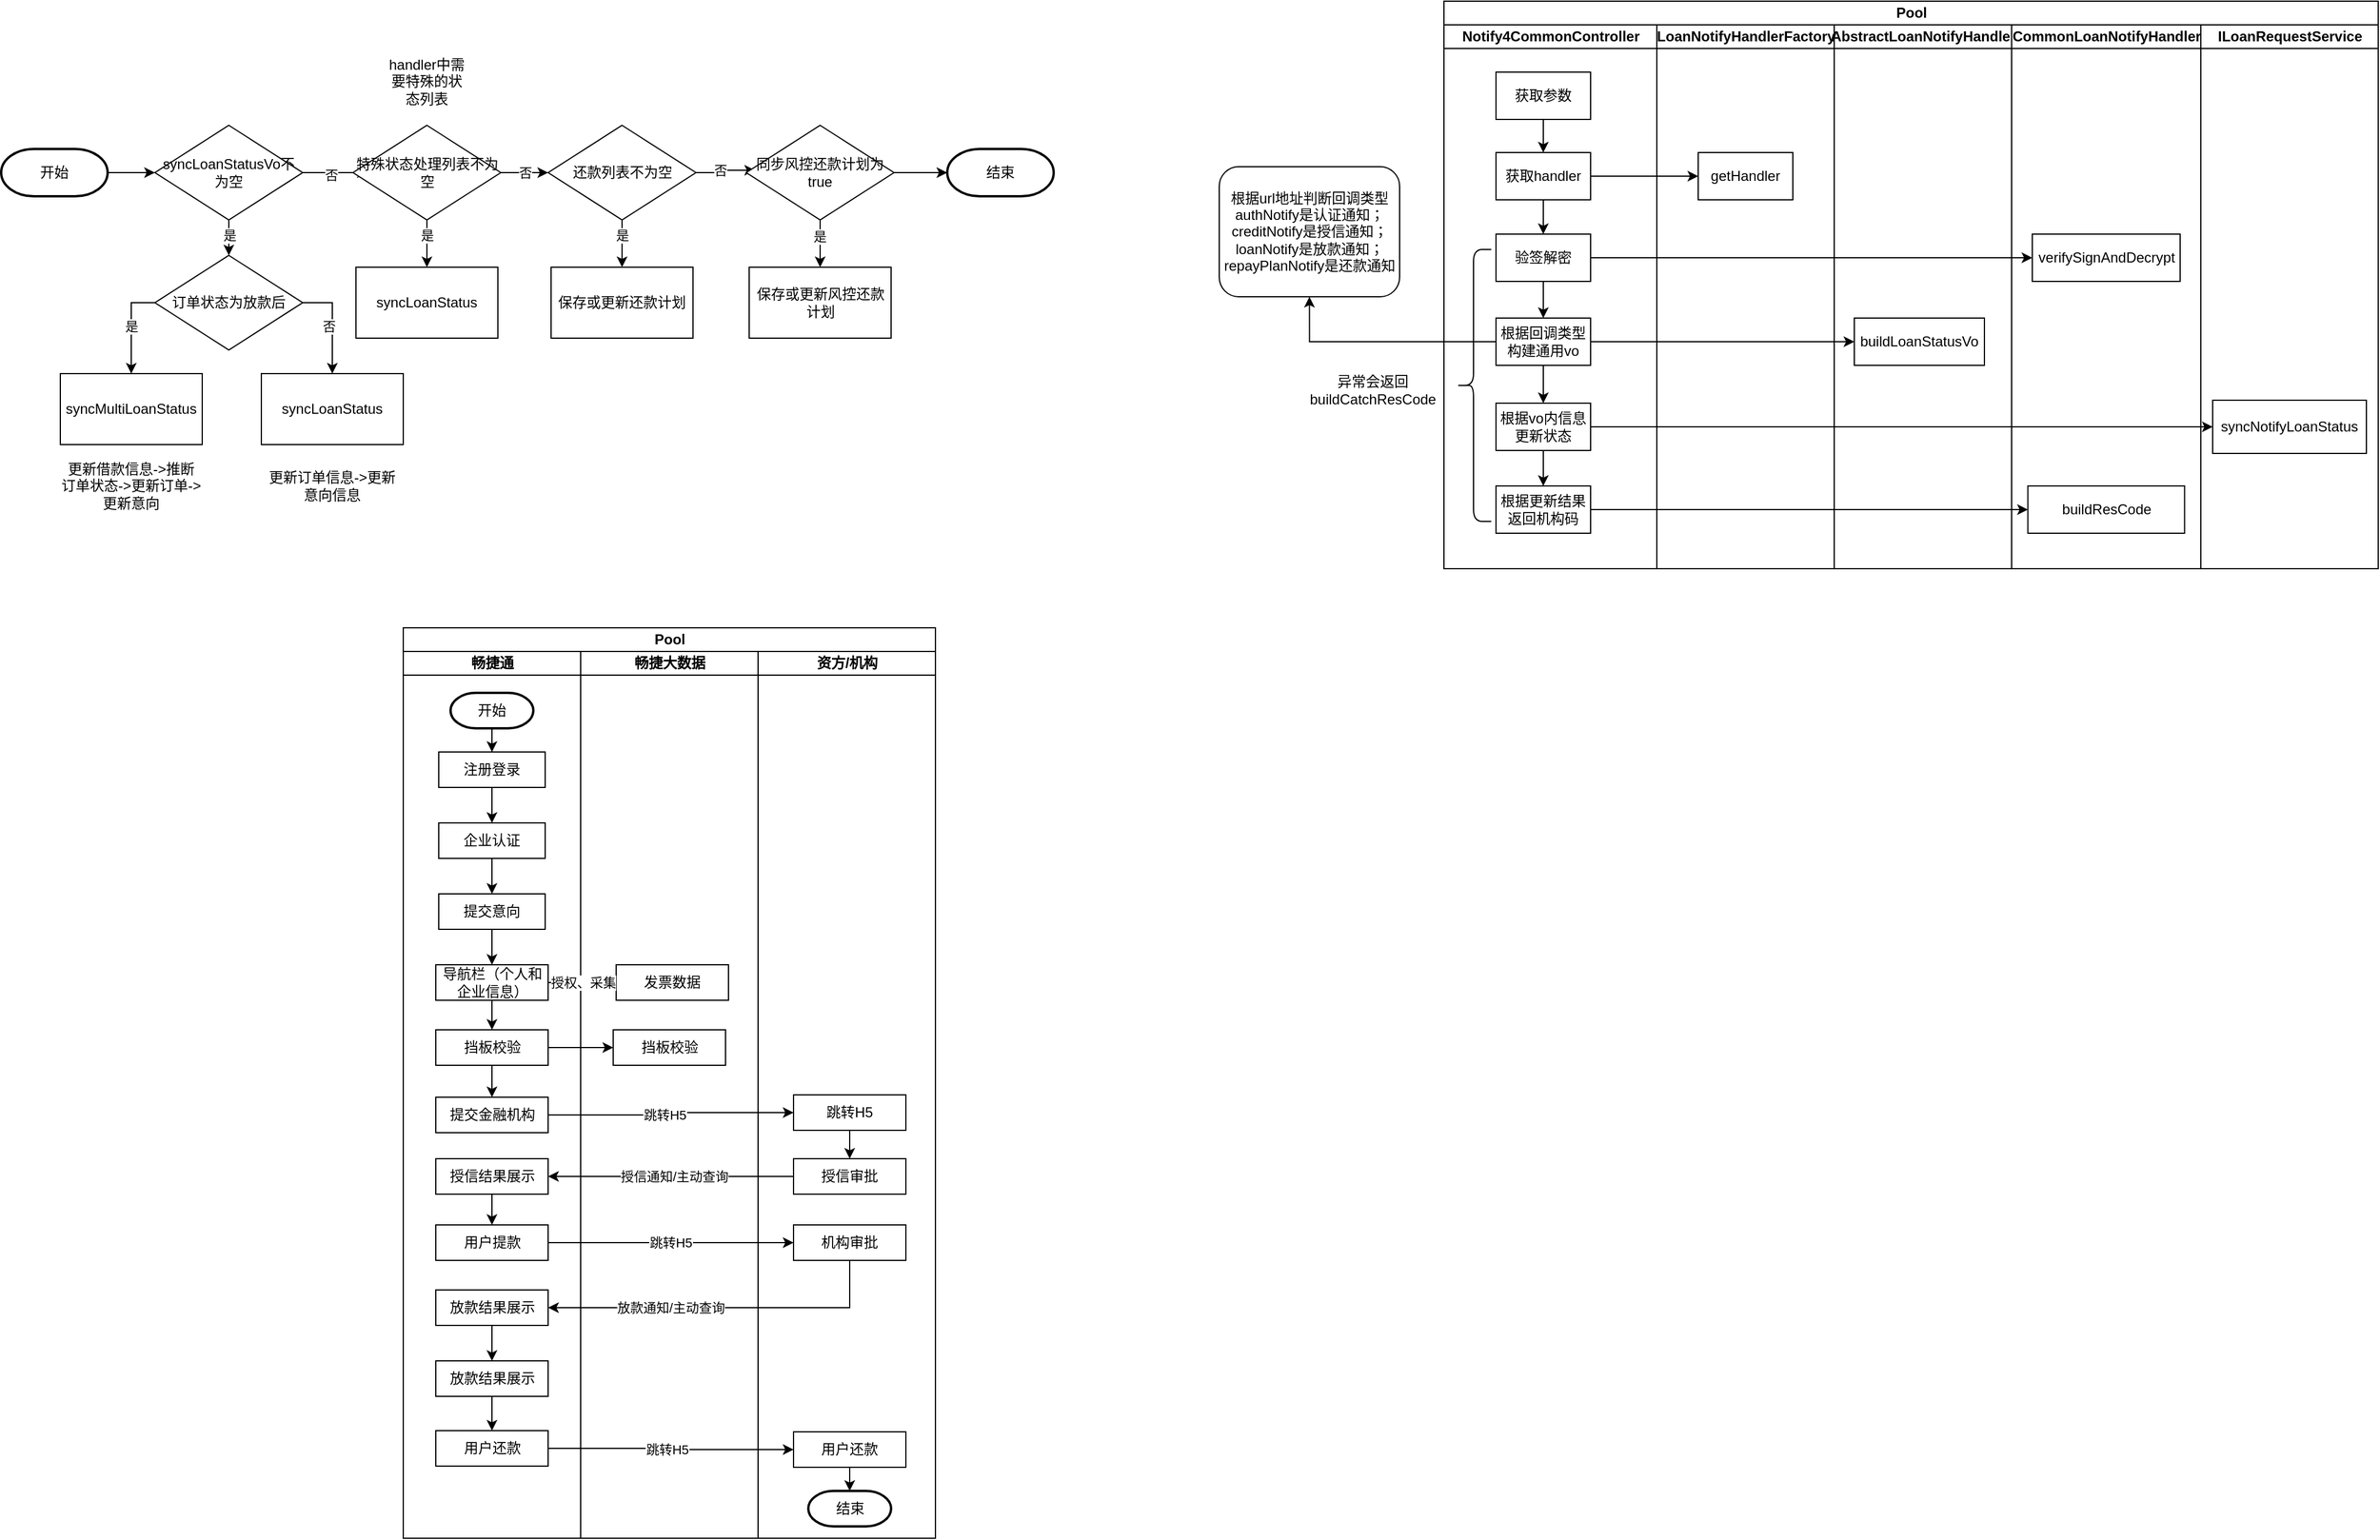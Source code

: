 <mxfile version="21.6.1" type="github" pages="2">
  <diagram name="第 1 页" id="fXx2ZxRDhEUlP5MeCbJL">
    <mxGraphModel dx="3310" dy="948" grid="1" gridSize="10" guides="1" tooltips="1" connect="1" arrows="1" fold="1" page="1" pageScale="1" pageWidth="827" pageHeight="1169" math="0" shadow="0">
      <root>
        <mxCell id="0" />
        <mxCell id="1" parent="0" />
        <mxCell id="UiT3P8jMVZMeX-XvBNfT-17" value="Pool" style="swimlane;childLayout=stackLayout;resizeParent=1;resizeParentMax=0;startSize=20;html=1;" parent="1" vertex="1">
          <mxGeometry x="370.0" y="60" width="790" height="480" as="geometry" />
        </mxCell>
        <mxCell id="UiT3P8jMVZMeX-XvBNfT-18" value="&lt;div&gt;Notify4CommonController&lt;/div&gt;" style="swimlane;startSize=20;html=1;" parent="UiT3P8jMVZMeX-XvBNfT-17" vertex="1">
          <mxGeometry y="20" width="180" height="460" as="geometry" />
        </mxCell>
        <mxCell id="ggYKrRhbpDgkQSNThcsB-35" style="edgeStyle=orthogonalEdgeStyle;rounded=0;orthogonalLoop=1;jettySize=auto;html=1;exitX=0.5;exitY=1;exitDx=0;exitDy=0;entryX=0.5;entryY=0;entryDx=0;entryDy=0;" parent="UiT3P8jMVZMeX-XvBNfT-18" source="ggYKrRhbpDgkQSNThcsB-4" target="ggYKrRhbpDgkQSNThcsB-5" edge="1">
          <mxGeometry relative="1" as="geometry" />
        </mxCell>
        <mxCell id="ggYKrRhbpDgkQSNThcsB-4" value="获取参数" style="rounded=0;whiteSpace=wrap;html=1;" parent="UiT3P8jMVZMeX-XvBNfT-18" vertex="1">
          <mxGeometry x="44.0" y="40" width="80" height="40" as="geometry" />
        </mxCell>
        <mxCell id="ggYKrRhbpDgkQSNThcsB-36" style="edgeStyle=orthogonalEdgeStyle;rounded=0;orthogonalLoop=1;jettySize=auto;html=1;exitX=0.5;exitY=1;exitDx=0;exitDy=0;" parent="UiT3P8jMVZMeX-XvBNfT-18" source="ggYKrRhbpDgkQSNThcsB-5" target="ggYKrRhbpDgkQSNThcsB-26" edge="1">
          <mxGeometry relative="1" as="geometry" />
        </mxCell>
        <mxCell id="ggYKrRhbpDgkQSNThcsB-5" value="获取handler" style="rounded=0;whiteSpace=wrap;html=1;" parent="UiT3P8jMVZMeX-XvBNfT-18" vertex="1">
          <mxGeometry x="44.0" y="108" width="80" height="40" as="geometry" />
        </mxCell>
        <mxCell id="ggYKrRhbpDgkQSNThcsB-39" style="edgeStyle=orthogonalEdgeStyle;rounded=0;orthogonalLoop=1;jettySize=auto;html=1;exitX=0.5;exitY=1;exitDx=0;exitDy=0;" parent="UiT3P8jMVZMeX-XvBNfT-18" source="ggYKrRhbpDgkQSNThcsB-8" target="ggYKrRhbpDgkQSNThcsB-29" edge="1">
          <mxGeometry relative="1" as="geometry" />
        </mxCell>
        <mxCell id="ggYKrRhbpDgkQSNThcsB-8" value="根据回调类型构建通用vo" style="rounded=0;whiteSpace=wrap;html=1;" parent="UiT3P8jMVZMeX-XvBNfT-18" vertex="1">
          <mxGeometry x="44.0" y="248" width="80" height="40" as="geometry" />
        </mxCell>
        <mxCell id="ggYKrRhbpDgkQSNThcsB-38" style="edgeStyle=orthogonalEdgeStyle;rounded=0;orthogonalLoop=1;jettySize=auto;html=1;exitX=0.5;exitY=1;exitDx=0;exitDy=0;" parent="UiT3P8jMVZMeX-XvBNfT-18" source="ggYKrRhbpDgkQSNThcsB-26" target="ggYKrRhbpDgkQSNThcsB-8" edge="1">
          <mxGeometry relative="1" as="geometry" />
        </mxCell>
        <mxCell id="ggYKrRhbpDgkQSNThcsB-26" value="验签解密" style="rounded=0;whiteSpace=wrap;html=1;" parent="UiT3P8jMVZMeX-XvBNfT-18" vertex="1">
          <mxGeometry x="44.0" y="177" width="80" height="40" as="geometry" />
        </mxCell>
        <mxCell id="ggYKrRhbpDgkQSNThcsB-40" style="edgeStyle=orthogonalEdgeStyle;rounded=0;orthogonalLoop=1;jettySize=auto;html=1;exitX=0.5;exitY=1;exitDx=0;exitDy=0;" parent="UiT3P8jMVZMeX-XvBNfT-18" source="ggYKrRhbpDgkQSNThcsB-29" target="ggYKrRhbpDgkQSNThcsB-32" edge="1">
          <mxGeometry relative="1" as="geometry" />
        </mxCell>
        <mxCell id="ggYKrRhbpDgkQSNThcsB-29" value="根据vo内信息更新状态" style="rounded=0;whiteSpace=wrap;html=1;" parent="UiT3P8jMVZMeX-XvBNfT-18" vertex="1">
          <mxGeometry x="44.0" y="320" width="80" height="40" as="geometry" />
        </mxCell>
        <mxCell id="ggYKrRhbpDgkQSNThcsB-32" value="根据更新结果返回机构码" style="rounded=0;whiteSpace=wrap;html=1;" parent="UiT3P8jMVZMeX-XvBNfT-18" vertex="1">
          <mxGeometry x="44.0" y="390" width="80" height="40" as="geometry" />
        </mxCell>
        <mxCell id="ggYKrRhbpDgkQSNThcsB-42" value="" style="shape=curlyBracket;whiteSpace=wrap;html=1;rounded=1;labelPosition=left;verticalLabelPosition=middle;align=right;verticalAlign=middle;" parent="UiT3P8jMVZMeX-XvBNfT-18" vertex="1">
          <mxGeometry x="10" y="190" width="30" height="230" as="geometry" />
        </mxCell>
        <mxCell id="ggYKrRhbpDgkQSNThcsB-28" style="edgeStyle=orthogonalEdgeStyle;rounded=0;orthogonalLoop=1;jettySize=auto;html=1;exitX=1;exitY=0.5;exitDx=0;exitDy=0;" parent="UiT3P8jMVZMeX-XvBNfT-17" source="ggYKrRhbpDgkQSNThcsB-26" target="ggYKrRhbpDgkQSNThcsB-27" edge="1">
          <mxGeometry relative="1" as="geometry" />
        </mxCell>
        <mxCell id="UiT3P8jMVZMeX-XvBNfT-19" value="LoanNotifyHandlerFactory" style="swimlane;startSize=20;html=1;" parent="UiT3P8jMVZMeX-XvBNfT-17" vertex="1">
          <mxGeometry x="180" y="20" width="150" height="460" as="geometry" />
        </mxCell>
        <mxCell id="ggYKrRhbpDgkQSNThcsB-6" value="getHandler" style="rounded=0;whiteSpace=wrap;html=1;" parent="UiT3P8jMVZMeX-XvBNfT-19" vertex="1">
          <mxGeometry x="35.0" y="108" width="80" height="40" as="geometry" />
        </mxCell>
        <mxCell id="ggYKrRhbpDgkQSNThcsB-10" value="AbstractLoanNotifyHandler" style="swimlane;startSize=20;html=1;" parent="UiT3P8jMVZMeX-XvBNfT-17" vertex="1">
          <mxGeometry x="330" y="20" width="150" height="460" as="geometry" />
        </mxCell>
        <mxCell id="ggYKrRhbpDgkQSNThcsB-11" value="buildLoanStatusVo" style="rounded=0;whiteSpace=wrap;html=1;" parent="ggYKrRhbpDgkQSNThcsB-10" vertex="1">
          <mxGeometry x="17" y="248" width="110" height="40" as="geometry" />
        </mxCell>
        <mxCell id="UiT3P8jMVZMeX-XvBNfT-20" value="CommonLoanNotifyHandler" style="swimlane;startSize=20;html=1;" parent="UiT3P8jMVZMeX-XvBNfT-17" vertex="1">
          <mxGeometry x="480" y="20" width="160" height="460" as="geometry" />
        </mxCell>
        <mxCell id="ggYKrRhbpDgkQSNThcsB-27" value="verifySignAndDecrypt" style="rounded=0;whiteSpace=wrap;html=1;" parent="UiT3P8jMVZMeX-XvBNfT-20" vertex="1">
          <mxGeometry x="17.5" y="177" width="125" height="40" as="geometry" />
        </mxCell>
        <mxCell id="ggYKrRhbpDgkQSNThcsB-33" value="buildResCode" style="rounded=0;whiteSpace=wrap;html=1;" parent="UiT3P8jMVZMeX-XvBNfT-20" vertex="1">
          <mxGeometry x="13.75" y="390" width="132.5" height="40" as="geometry" />
        </mxCell>
        <mxCell id="ggYKrRhbpDgkQSNThcsB-31" style="edgeStyle=orthogonalEdgeStyle;rounded=0;orthogonalLoop=1;jettySize=auto;html=1;exitX=1;exitY=0.5;exitDx=0;exitDy=0;" parent="UiT3P8jMVZMeX-XvBNfT-17" source="ggYKrRhbpDgkQSNThcsB-29" target="ggYKrRhbpDgkQSNThcsB-30" edge="1">
          <mxGeometry relative="1" as="geometry" />
        </mxCell>
        <mxCell id="ggYKrRhbpDgkQSNThcsB-34" style="edgeStyle=orthogonalEdgeStyle;rounded=0;orthogonalLoop=1;jettySize=auto;html=1;exitX=1;exitY=0.5;exitDx=0;exitDy=0;" parent="UiT3P8jMVZMeX-XvBNfT-17" source="ggYKrRhbpDgkQSNThcsB-32" target="ggYKrRhbpDgkQSNThcsB-33" edge="1">
          <mxGeometry relative="1" as="geometry" />
        </mxCell>
        <mxCell id="ggYKrRhbpDgkQSNThcsB-1" value="ILoanRequestService" style="swimlane;startSize=20;html=1;" parent="UiT3P8jMVZMeX-XvBNfT-17" vertex="1">
          <mxGeometry x="640" y="20" width="150" height="460" as="geometry">
            <mxRectangle x="360" y="20" width="40" height="460" as="alternateBounds" />
          </mxGeometry>
        </mxCell>
        <mxCell id="ggYKrRhbpDgkQSNThcsB-30" value="syncNotifyLoanStatus" style="rounded=0;whiteSpace=wrap;html=1;" parent="ggYKrRhbpDgkQSNThcsB-1" vertex="1">
          <mxGeometry x="10" y="317.5" width="130" height="45" as="geometry" />
        </mxCell>
        <mxCell id="ggYKrRhbpDgkQSNThcsB-7" style="edgeStyle=orthogonalEdgeStyle;rounded=0;orthogonalLoop=1;jettySize=auto;html=1;exitX=1;exitY=0.5;exitDx=0;exitDy=0;" parent="UiT3P8jMVZMeX-XvBNfT-17" source="ggYKrRhbpDgkQSNThcsB-5" target="ggYKrRhbpDgkQSNThcsB-6" edge="1">
          <mxGeometry relative="1" as="geometry" />
        </mxCell>
        <mxCell id="ggYKrRhbpDgkQSNThcsB-12" style="edgeStyle=orthogonalEdgeStyle;rounded=0;orthogonalLoop=1;jettySize=auto;html=1;exitX=1;exitY=0.5;exitDx=0;exitDy=0;" parent="UiT3P8jMVZMeX-XvBNfT-17" source="ggYKrRhbpDgkQSNThcsB-8" target="ggYKrRhbpDgkQSNThcsB-11" edge="1">
          <mxGeometry relative="1" as="geometry" />
        </mxCell>
        <mxCell id="UiT3P8jMVZMeX-XvBNfT-3" value="根据url地址判断回调类型authNotify是认证通知；creditNotify是授信通知；loanNotify是放款通知；repayPlanNotify是还款通知" style="rounded=1;whiteSpace=wrap;html=1;" parent="1" vertex="1">
          <mxGeometry x="180" y="200" width="152.5" height="110" as="geometry" />
        </mxCell>
        <mxCell id="ggYKrRhbpDgkQSNThcsB-9" style="edgeStyle=orthogonalEdgeStyle;rounded=0;orthogonalLoop=1;jettySize=auto;html=1;exitX=0;exitY=0.5;exitDx=0;exitDy=0;entryX=0.5;entryY=1;entryDx=0;entryDy=0;" parent="1" source="ggYKrRhbpDgkQSNThcsB-8" target="UiT3P8jMVZMeX-XvBNfT-3" edge="1">
          <mxGeometry relative="1" as="geometry" />
        </mxCell>
        <mxCell id="ggYKrRhbpDgkQSNThcsB-43" value="异常会返回buildCatchResCode" style="text;html=1;strokeColor=none;fillColor=none;align=center;verticalAlign=middle;whiteSpace=wrap;rounded=0;" parent="1" vertex="1">
          <mxGeometry x="250" y="368" width="120" height="42" as="geometry" />
        </mxCell>
        <mxCell id="ggYKrRhbpDgkQSNThcsB-105" style="edgeStyle=orthogonalEdgeStyle;rounded=0;orthogonalLoop=1;jettySize=auto;html=1;exitX=1;exitY=0.5;exitDx=0;exitDy=0;exitPerimeter=0;entryX=0;entryY=0.5;entryDx=0;entryDy=0;" parent="1" source="ggYKrRhbpDgkQSNThcsB-44" target="ggYKrRhbpDgkQSNThcsB-45" edge="1">
          <mxGeometry relative="1" as="geometry" />
        </mxCell>
        <mxCell id="ggYKrRhbpDgkQSNThcsB-44" value="开始" style="strokeWidth=2;html=1;shape=mxgraph.flowchart.terminator;whiteSpace=wrap;" parent="1" vertex="1">
          <mxGeometry x="-850" y="185" width="90" height="40" as="geometry" />
        </mxCell>
        <mxCell id="ggYKrRhbpDgkQSNThcsB-102" style="edgeStyle=orthogonalEdgeStyle;rounded=0;orthogonalLoop=1;jettySize=auto;html=1;exitX=0.5;exitY=1;exitDx=0;exitDy=0;" parent="1" source="ggYKrRhbpDgkQSNThcsB-45" target="ggYKrRhbpDgkQSNThcsB-48" edge="1">
          <mxGeometry relative="1" as="geometry" />
        </mxCell>
        <mxCell id="ggYKrRhbpDgkQSNThcsB-109" value="是" style="edgeLabel;html=1;align=center;verticalAlign=middle;resizable=0;points=[];" parent="ggYKrRhbpDgkQSNThcsB-102" vertex="1" connectable="0">
          <mxGeometry x="0.32" relative="1" as="geometry">
            <mxPoint as="offset" />
          </mxGeometry>
        </mxCell>
        <mxCell id="ggYKrRhbpDgkQSNThcsB-103" style="edgeStyle=orthogonalEdgeStyle;rounded=0;orthogonalLoop=1;jettySize=auto;html=1;exitX=1;exitY=0.5;exitDx=0;exitDy=0;entryX=0.1;entryY=0.5;entryDx=0;entryDy=0;entryPerimeter=0;" parent="1" source="ggYKrRhbpDgkQSNThcsB-45" target="ggYKrRhbpDgkQSNThcsB-59" edge="1">
          <mxGeometry relative="1" as="geometry" />
        </mxCell>
        <mxCell id="ggYKrRhbpDgkQSNThcsB-104" value="否" style="edgeLabel;html=1;align=center;verticalAlign=middle;resizable=0;points=[];" parent="ggYKrRhbpDgkQSNThcsB-103" vertex="1" connectable="0">
          <mxGeometry x="-0.154" y="-2" relative="1" as="geometry">
            <mxPoint as="offset" />
          </mxGeometry>
        </mxCell>
        <mxCell id="ggYKrRhbpDgkQSNThcsB-45" value="syncLoanStatusVo不为空" style="rhombus;whiteSpace=wrap;html=1;" parent="1" vertex="1">
          <mxGeometry x="-720" y="165" width="125" height="80" as="geometry" />
        </mxCell>
        <mxCell id="ggYKrRhbpDgkQSNThcsB-54" value="是" style="edgeStyle=orthogonalEdgeStyle;rounded=0;orthogonalLoop=1;jettySize=auto;html=1;exitX=0;exitY=0.5;exitDx=0;exitDy=0;" parent="1" source="ggYKrRhbpDgkQSNThcsB-48" target="ggYKrRhbpDgkQSNThcsB-51" edge="1">
          <mxGeometry relative="1" as="geometry" />
        </mxCell>
        <mxCell id="ggYKrRhbpDgkQSNThcsB-111" style="edgeStyle=orthogonalEdgeStyle;rounded=0;orthogonalLoop=1;jettySize=auto;html=1;exitX=1;exitY=0.5;exitDx=0;exitDy=0;entryX=0.5;entryY=0;entryDx=0;entryDy=0;" parent="1" source="ggYKrRhbpDgkQSNThcsB-48" target="ggYKrRhbpDgkQSNThcsB-52" edge="1">
          <mxGeometry relative="1" as="geometry" />
        </mxCell>
        <mxCell id="ggYKrRhbpDgkQSNThcsB-112" value="否" style="edgeLabel;html=1;align=center;verticalAlign=middle;resizable=0;points=[];" parent="ggYKrRhbpDgkQSNThcsB-111" vertex="1" connectable="0">
          <mxGeometry x="0.059" y="-3" relative="1" as="geometry">
            <mxPoint as="offset" />
          </mxGeometry>
        </mxCell>
        <mxCell id="ggYKrRhbpDgkQSNThcsB-48" value="订单状态为放款后" style="rhombus;whiteSpace=wrap;html=1;" parent="1" vertex="1">
          <mxGeometry x="-720" y="275" width="125" height="80" as="geometry" />
        </mxCell>
        <mxCell id="ggYKrRhbpDgkQSNThcsB-51" value="syncMultiLoanStatus" style="rounded=0;whiteSpace=wrap;html=1;" parent="1" vertex="1">
          <mxGeometry x="-800" y="375" width="120" height="60" as="geometry" />
        </mxCell>
        <mxCell id="ggYKrRhbpDgkQSNThcsB-52" value="syncLoanStatus" style="rounded=0;whiteSpace=wrap;html=1;" parent="1" vertex="1">
          <mxGeometry x="-630" y="375" width="120" height="60" as="geometry" />
        </mxCell>
        <mxCell id="ggYKrRhbpDgkQSNThcsB-68" style="edgeStyle=orthogonalEdgeStyle;rounded=0;orthogonalLoop=1;jettySize=auto;html=1;exitX=0.5;exitY=1;exitDx=0;exitDy=0;" parent="1" source="ggYKrRhbpDgkQSNThcsB-59" target="ggYKrRhbpDgkQSNThcsB-64" edge="1">
          <mxGeometry relative="1" as="geometry" />
        </mxCell>
        <mxCell id="ggYKrRhbpDgkQSNThcsB-69" value="是" style="edgeLabel;html=1;align=center;verticalAlign=middle;resizable=0;points=[];" parent="ggYKrRhbpDgkQSNThcsB-68" vertex="1" connectable="0">
          <mxGeometry x="-0.45" y="2" relative="1" as="geometry">
            <mxPoint x="-2" y="2" as="offset" />
          </mxGeometry>
        </mxCell>
        <mxCell id="ggYKrRhbpDgkQSNThcsB-94" value="否" style="edgeStyle=orthogonalEdgeStyle;rounded=0;orthogonalLoop=1;jettySize=auto;html=1;exitX=1;exitY=0.5;exitDx=0;exitDy=0;" parent="1" source="ggYKrRhbpDgkQSNThcsB-59" target="ggYKrRhbpDgkQSNThcsB-72" edge="1">
          <mxGeometry relative="1" as="geometry" />
        </mxCell>
        <mxCell id="ggYKrRhbpDgkQSNThcsB-59" value="特殊状态处理列表不为空" style="rhombus;whiteSpace=wrap;html=1;" parent="1" vertex="1">
          <mxGeometry x="-552.5" y="165" width="125" height="80" as="geometry" />
        </mxCell>
        <mxCell id="ggYKrRhbpDgkQSNThcsB-63" value="handler中需要特殊的状态列表" style="text;html=1;strokeColor=none;fillColor=none;align=center;verticalAlign=middle;whiteSpace=wrap;rounded=0;" parent="1" vertex="1">
          <mxGeometry x="-525" y="105" width="70" height="45" as="geometry" />
        </mxCell>
        <mxCell id="ggYKrRhbpDgkQSNThcsB-64" value="syncLoanStatus" style="rounded=0;whiteSpace=wrap;html=1;" parent="1" vertex="1">
          <mxGeometry x="-550" y="285" width="120" height="60" as="geometry" />
        </mxCell>
        <mxCell id="ggYKrRhbpDgkQSNThcsB-75" style="edgeStyle=orthogonalEdgeStyle;rounded=0;orthogonalLoop=1;jettySize=auto;html=1;exitX=0.5;exitY=1;exitDx=0;exitDy=0;" parent="1" source="ggYKrRhbpDgkQSNThcsB-72" target="ggYKrRhbpDgkQSNThcsB-74" edge="1">
          <mxGeometry relative="1" as="geometry" />
        </mxCell>
        <mxCell id="ggYKrRhbpDgkQSNThcsB-89" value="是" style="edgeLabel;html=1;align=center;verticalAlign=middle;resizable=0;points=[];" parent="ggYKrRhbpDgkQSNThcsB-75" vertex="1" connectable="0">
          <mxGeometry x="-0.35" y="-4" relative="1" as="geometry">
            <mxPoint x="4" as="offset" />
          </mxGeometry>
        </mxCell>
        <mxCell id="ggYKrRhbpDgkQSNThcsB-95" style="edgeStyle=orthogonalEdgeStyle;rounded=0;orthogonalLoop=1;jettySize=auto;html=1;exitX=1;exitY=0.5;exitDx=0;exitDy=0;entryX=0.06;entryY=0.475;entryDx=0;entryDy=0;entryPerimeter=0;" parent="1" source="ggYKrRhbpDgkQSNThcsB-72" target="ggYKrRhbpDgkQSNThcsB-76" edge="1">
          <mxGeometry relative="1" as="geometry" />
        </mxCell>
        <mxCell id="ggYKrRhbpDgkQSNThcsB-96" value="否" style="edgeLabel;html=1;align=center;verticalAlign=middle;resizable=0;points=[];" parent="ggYKrRhbpDgkQSNThcsB-95" vertex="1" connectable="0">
          <mxGeometry x="-0.212" y="2" relative="1" as="geometry">
            <mxPoint as="offset" />
          </mxGeometry>
        </mxCell>
        <mxCell id="ggYKrRhbpDgkQSNThcsB-72" value="还款列表不为空" style="rhombus;whiteSpace=wrap;html=1;" parent="1" vertex="1">
          <mxGeometry x="-387.5" y="165" width="125" height="80" as="geometry" />
        </mxCell>
        <mxCell id="ggYKrRhbpDgkQSNThcsB-74" value="保存或更新还款计划" style="rounded=0;whiteSpace=wrap;html=1;" parent="1" vertex="1">
          <mxGeometry x="-385" y="285" width="120" height="60" as="geometry" />
        </mxCell>
        <mxCell id="ggYKrRhbpDgkQSNThcsB-106" style="edgeStyle=orthogonalEdgeStyle;rounded=0;orthogonalLoop=1;jettySize=auto;html=1;exitX=1;exitY=0.5;exitDx=0;exitDy=0;" parent="1" source="ggYKrRhbpDgkQSNThcsB-76" target="ggYKrRhbpDgkQSNThcsB-81" edge="1">
          <mxGeometry relative="1" as="geometry" />
        </mxCell>
        <mxCell id="ggYKrRhbpDgkQSNThcsB-107" style="edgeStyle=orthogonalEdgeStyle;rounded=0;orthogonalLoop=1;jettySize=auto;html=1;exitX=0.5;exitY=1;exitDx=0;exitDy=0;" parent="1" source="ggYKrRhbpDgkQSNThcsB-76" target="ggYKrRhbpDgkQSNThcsB-79" edge="1">
          <mxGeometry relative="1" as="geometry" />
        </mxCell>
        <mxCell id="ggYKrRhbpDgkQSNThcsB-108" value="是" style="edgeLabel;html=1;align=center;verticalAlign=middle;resizable=0;points=[];" parent="ggYKrRhbpDgkQSNThcsB-107" vertex="1" connectable="0">
          <mxGeometry x="-0.3" y="-1" relative="1" as="geometry">
            <mxPoint as="offset" />
          </mxGeometry>
        </mxCell>
        <mxCell id="ggYKrRhbpDgkQSNThcsB-76" value="同步风控还款计划为true" style="rhombus;whiteSpace=wrap;html=1;" parent="1" vertex="1">
          <mxGeometry x="-220" y="165" width="125" height="80" as="geometry" />
        </mxCell>
        <mxCell id="ggYKrRhbpDgkQSNThcsB-79" value="保存或更新风控还款计划" style="rounded=0;whiteSpace=wrap;html=1;" parent="1" vertex="1">
          <mxGeometry x="-217.5" y="285" width="120" height="60" as="geometry" />
        </mxCell>
        <mxCell id="ggYKrRhbpDgkQSNThcsB-81" value="结束" style="strokeWidth=2;html=1;shape=mxgraph.flowchart.terminator;whiteSpace=wrap;" parent="1" vertex="1">
          <mxGeometry x="-50" y="185" width="90" height="40" as="geometry" />
        </mxCell>
        <mxCell id="ggYKrRhbpDgkQSNThcsB-113" value="更新借款信息-&amp;gt;推断订单状态-&amp;gt;更新订单-&amp;gt;更新意向" style="text;html=1;strokeColor=none;fillColor=none;align=center;verticalAlign=middle;whiteSpace=wrap;rounded=0;" parent="1" vertex="1">
          <mxGeometry x="-800" y="445" width="120" height="50" as="geometry" />
        </mxCell>
        <mxCell id="ggYKrRhbpDgkQSNThcsB-114" value="更新订单信息-&amp;gt;更新意向信息" style="text;html=1;strokeColor=none;fillColor=none;align=center;verticalAlign=middle;whiteSpace=wrap;rounded=0;" parent="1" vertex="1">
          <mxGeometry x="-630" y="445" width="120" height="50" as="geometry" />
        </mxCell>
        <mxCell id="rpreuqTIAArHTKiUGHyK-1" value="Pool" style="swimlane;childLayout=stackLayout;resizeParent=1;resizeParentMax=0;startSize=20;html=1;" vertex="1" parent="1">
          <mxGeometry x="-510.0" y="590" width="450" height="770" as="geometry" />
        </mxCell>
        <mxCell id="rpreuqTIAArHTKiUGHyK-2" value="畅捷通" style="swimlane;startSize=20;html=1;" vertex="1" parent="rpreuqTIAArHTKiUGHyK-1">
          <mxGeometry y="20" width="150" height="750" as="geometry" />
        </mxCell>
        <mxCell id="rpreuqTIAArHTKiUGHyK-9" style="edgeStyle=orthogonalEdgeStyle;rounded=0;orthogonalLoop=1;jettySize=auto;html=1;exitX=0.5;exitY=1;exitDx=0;exitDy=0;exitPerimeter=0;" edge="1" parent="rpreuqTIAArHTKiUGHyK-2" source="rpreuqTIAArHTKiUGHyK-6" target="rpreuqTIAArHTKiUGHyK-8">
          <mxGeometry relative="1" as="geometry" />
        </mxCell>
        <mxCell id="rpreuqTIAArHTKiUGHyK-6" value="开始" style="strokeWidth=2;html=1;shape=mxgraph.flowchart.terminator;whiteSpace=wrap;" vertex="1" parent="rpreuqTIAArHTKiUGHyK-2">
          <mxGeometry x="40" y="35" width="70" height="30" as="geometry" />
        </mxCell>
        <mxCell id="rpreuqTIAArHTKiUGHyK-11" style="edgeStyle=orthogonalEdgeStyle;rounded=0;orthogonalLoop=1;jettySize=auto;html=1;exitX=0.5;exitY=1;exitDx=0;exitDy=0;" edge="1" parent="rpreuqTIAArHTKiUGHyK-2" source="rpreuqTIAArHTKiUGHyK-8" target="rpreuqTIAArHTKiUGHyK-10">
          <mxGeometry relative="1" as="geometry" />
        </mxCell>
        <mxCell id="rpreuqTIAArHTKiUGHyK-8" value="注册登录" style="rounded=0;whiteSpace=wrap;html=1;" vertex="1" parent="rpreuqTIAArHTKiUGHyK-2">
          <mxGeometry x="30" y="85" width="90" height="30" as="geometry" />
        </mxCell>
        <mxCell id="rpreuqTIAArHTKiUGHyK-13" style="edgeStyle=orthogonalEdgeStyle;rounded=0;orthogonalLoop=1;jettySize=auto;html=1;exitX=0.5;exitY=1;exitDx=0;exitDy=0;" edge="1" parent="rpreuqTIAArHTKiUGHyK-2" source="rpreuqTIAArHTKiUGHyK-10" target="rpreuqTIAArHTKiUGHyK-12">
          <mxGeometry relative="1" as="geometry" />
        </mxCell>
        <mxCell id="rpreuqTIAArHTKiUGHyK-10" value="企业认证" style="rounded=0;whiteSpace=wrap;html=1;" vertex="1" parent="rpreuqTIAArHTKiUGHyK-2">
          <mxGeometry x="30" y="145" width="90" height="30" as="geometry" />
        </mxCell>
        <mxCell id="rpreuqTIAArHTKiUGHyK-15" style="edgeStyle=orthogonalEdgeStyle;rounded=0;orthogonalLoop=1;jettySize=auto;html=1;exitX=0.5;exitY=1;exitDx=0;exitDy=0;" edge="1" parent="rpreuqTIAArHTKiUGHyK-2" source="rpreuqTIAArHTKiUGHyK-12" target="rpreuqTIAArHTKiUGHyK-14">
          <mxGeometry relative="1" as="geometry" />
        </mxCell>
        <mxCell id="rpreuqTIAArHTKiUGHyK-12" value="提交意向" style="rounded=0;whiteSpace=wrap;html=1;" vertex="1" parent="rpreuqTIAArHTKiUGHyK-2">
          <mxGeometry x="30" y="205" width="90" height="30" as="geometry" />
        </mxCell>
        <mxCell id="rpreuqTIAArHTKiUGHyK-50" style="edgeStyle=orthogonalEdgeStyle;rounded=0;orthogonalLoop=1;jettySize=auto;html=1;exitX=0.5;exitY=1;exitDx=0;exitDy=0;entryX=0.5;entryY=0;entryDx=0;entryDy=0;" edge="1" parent="rpreuqTIAArHTKiUGHyK-2" source="rpreuqTIAArHTKiUGHyK-14" target="rpreuqTIAArHTKiUGHyK-20">
          <mxGeometry relative="1" as="geometry" />
        </mxCell>
        <mxCell id="rpreuqTIAArHTKiUGHyK-14" value="导航栏（个人和企业信息）" style="rounded=0;whiteSpace=wrap;html=1;" vertex="1" parent="rpreuqTIAArHTKiUGHyK-2">
          <mxGeometry x="27.5" y="265" width="95" height="30" as="geometry" />
        </mxCell>
        <mxCell id="rpreuqTIAArHTKiUGHyK-16" value="提交金融机构" style="rounded=0;whiteSpace=wrap;html=1;" vertex="1" parent="rpreuqTIAArHTKiUGHyK-2">
          <mxGeometry x="27.5" y="377" width="95" height="30" as="geometry" />
        </mxCell>
        <mxCell id="rpreuqTIAArHTKiUGHyK-32" style="edgeStyle=orthogonalEdgeStyle;rounded=0;orthogonalLoop=1;jettySize=auto;html=1;exitX=0.5;exitY=1;exitDx=0;exitDy=0;entryX=0.5;entryY=0;entryDx=0;entryDy=0;" edge="1" parent="rpreuqTIAArHTKiUGHyK-2" source="rpreuqTIAArHTKiUGHyK-28" target="rpreuqTIAArHTKiUGHyK-31">
          <mxGeometry relative="1" as="geometry" />
        </mxCell>
        <mxCell id="rpreuqTIAArHTKiUGHyK-28" value="授信结果展示" style="rounded=0;whiteSpace=wrap;html=1;" vertex="1" parent="rpreuqTIAArHTKiUGHyK-2">
          <mxGeometry x="27.5" y="429" width="95" height="30" as="geometry" />
        </mxCell>
        <mxCell id="rpreuqTIAArHTKiUGHyK-31" value="用户提款" style="rounded=0;whiteSpace=wrap;html=1;" vertex="1" parent="rpreuqTIAArHTKiUGHyK-2">
          <mxGeometry x="27.5" y="485" width="95" height="30" as="geometry" />
        </mxCell>
        <mxCell id="rpreuqTIAArHTKiUGHyK-43" style="edgeStyle=orthogonalEdgeStyle;rounded=0;orthogonalLoop=1;jettySize=auto;html=1;exitX=0.5;exitY=1;exitDx=0;exitDy=0;entryX=0.5;entryY=0;entryDx=0;entryDy=0;" edge="1" parent="rpreuqTIAArHTKiUGHyK-2" source="rpreuqTIAArHTKiUGHyK-37" target="rpreuqTIAArHTKiUGHyK-41">
          <mxGeometry relative="1" as="geometry" />
        </mxCell>
        <mxCell id="rpreuqTIAArHTKiUGHyK-37" value="放款结果展示" style="rounded=0;whiteSpace=wrap;html=1;" vertex="1" parent="rpreuqTIAArHTKiUGHyK-2">
          <mxGeometry x="27.5" y="540" width="95" height="30" as="geometry" />
        </mxCell>
        <mxCell id="rpreuqTIAArHTKiUGHyK-44" style="edgeStyle=orthogonalEdgeStyle;rounded=0;orthogonalLoop=1;jettySize=auto;html=1;exitX=0.5;exitY=1;exitDx=0;exitDy=0;entryX=0.5;entryY=0;entryDx=0;entryDy=0;" edge="1" parent="rpreuqTIAArHTKiUGHyK-2" source="rpreuqTIAArHTKiUGHyK-41" target="rpreuqTIAArHTKiUGHyK-42">
          <mxGeometry relative="1" as="geometry" />
        </mxCell>
        <mxCell id="rpreuqTIAArHTKiUGHyK-41" value="放款结果展示" style="rounded=0;whiteSpace=wrap;html=1;" vertex="1" parent="rpreuqTIAArHTKiUGHyK-2">
          <mxGeometry x="27.5" y="600" width="95" height="30" as="geometry" />
        </mxCell>
        <mxCell id="rpreuqTIAArHTKiUGHyK-42" value="用户还款" style="rounded=0;whiteSpace=wrap;html=1;" vertex="1" parent="rpreuqTIAArHTKiUGHyK-2">
          <mxGeometry x="27.5" y="659" width="95" height="30" as="geometry" />
        </mxCell>
        <mxCell id="rpreuqTIAArHTKiUGHyK-51" style="edgeStyle=orthogonalEdgeStyle;rounded=0;orthogonalLoop=1;jettySize=auto;html=1;exitX=0.5;exitY=1;exitDx=0;exitDy=0;entryX=0.5;entryY=0;entryDx=0;entryDy=0;" edge="1" parent="rpreuqTIAArHTKiUGHyK-2" source="rpreuqTIAArHTKiUGHyK-20" target="rpreuqTIAArHTKiUGHyK-16">
          <mxGeometry relative="1" as="geometry" />
        </mxCell>
        <mxCell id="rpreuqTIAArHTKiUGHyK-20" value="挡板校验" style="rounded=0;whiteSpace=wrap;html=1;" vertex="1" parent="rpreuqTIAArHTKiUGHyK-2">
          <mxGeometry x="27.5" y="320" width="95" height="30" as="geometry" />
        </mxCell>
        <mxCell id="rpreuqTIAArHTKiUGHyK-3" value="畅捷大数据" style="swimlane;startSize=20;html=1;" vertex="1" parent="rpreuqTIAArHTKiUGHyK-1">
          <mxGeometry x="150" y="20" width="150" height="750" as="geometry" />
        </mxCell>
        <mxCell id="rpreuqTIAArHTKiUGHyK-17" value="发票数据" style="rounded=0;whiteSpace=wrap;html=1;" vertex="1" parent="rpreuqTIAArHTKiUGHyK-3">
          <mxGeometry x="30" y="265" width="95" height="30" as="geometry" />
        </mxCell>
        <mxCell id="rpreuqTIAArHTKiUGHyK-52" value="挡板校验" style="rounded=0;whiteSpace=wrap;html=1;" vertex="1" parent="rpreuqTIAArHTKiUGHyK-3">
          <mxGeometry x="27.5" y="320" width="95" height="30" as="geometry" />
        </mxCell>
        <mxCell id="rpreuqTIAArHTKiUGHyK-4" value="资方/机构" style="swimlane;startSize=20;html=1;" vertex="1" parent="rpreuqTIAArHTKiUGHyK-1">
          <mxGeometry x="300" y="20" width="150" height="750" as="geometry" />
        </mxCell>
        <mxCell id="rpreuqTIAArHTKiUGHyK-27" style="edgeStyle=orthogonalEdgeStyle;rounded=0;orthogonalLoop=1;jettySize=auto;html=1;exitX=0.5;exitY=1;exitDx=0;exitDy=0;" edge="1" parent="rpreuqTIAArHTKiUGHyK-4" source="rpreuqTIAArHTKiUGHyK-24" target="rpreuqTIAArHTKiUGHyK-26">
          <mxGeometry relative="1" as="geometry" />
        </mxCell>
        <mxCell id="rpreuqTIAArHTKiUGHyK-24" value="跳转H5" style="rounded=0;whiteSpace=wrap;html=1;" vertex="1" parent="rpreuqTIAArHTKiUGHyK-4">
          <mxGeometry x="30" y="375" width="95" height="30" as="geometry" />
        </mxCell>
        <mxCell id="rpreuqTIAArHTKiUGHyK-26" value="授信审批" style="rounded=0;whiteSpace=wrap;html=1;" vertex="1" parent="rpreuqTIAArHTKiUGHyK-4">
          <mxGeometry x="30" y="429" width="95" height="30" as="geometry" />
        </mxCell>
        <mxCell id="rpreuqTIAArHTKiUGHyK-34" value="机构审批" style="rounded=0;whiteSpace=wrap;html=1;" vertex="1" parent="rpreuqTIAArHTKiUGHyK-4">
          <mxGeometry x="30" y="485" width="95" height="30" as="geometry" />
        </mxCell>
        <mxCell id="rpreuqTIAArHTKiUGHyK-45" value="用户还款" style="rounded=0;whiteSpace=wrap;html=1;" vertex="1" parent="rpreuqTIAArHTKiUGHyK-4">
          <mxGeometry x="30" y="660" width="95" height="30" as="geometry" />
        </mxCell>
        <mxCell id="rpreuqTIAArHTKiUGHyK-48" value="结束" style="strokeWidth=2;html=1;shape=mxgraph.flowchart.terminator;whiteSpace=wrap;" vertex="1" parent="rpreuqTIAArHTKiUGHyK-4">
          <mxGeometry x="42.5" y="710" width="70" height="30" as="geometry" />
        </mxCell>
        <mxCell id="rpreuqTIAArHTKiUGHyK-49" style="edgeStyle=orthogonalEdgeStyle;rounded=0;orthogonalLoop=1;jettySize=auto;html=1;exitX=0.5;exitY=1;exitDx=0;exitDy=0;" edge="1" parent="rpreuqTIAArHTKiUGHyK-4" source="rpreuqTIAArHTKiUGHyK-45" target="rpreuqTIAArHTKiUGHyK-48">
          <mxGeometry relative="1" as="geometry" />
        </mxCell>
        <mxCell id="rpreuqTIAArHTKiUGHyK-18" style="edgeStyle=orthogonalEdgeStyle;rounded=0;orthogonalLoop=1;jettySize=auto;html=1;exitX=1;exitY=0.5;exitDx=0;exitDy=0;entryX=0;entryY=0.5;entryDx=0;entryDy=0;" edge="1" parent="rpreuqTIAArHTKiUGHyK-1" source="rpreuqTIAArHTKiUGHyK-14" target="rpreuqTIAArHTKiUGHyK-17">
          <mxGeometry relative="1" as="geometry" />
        </mxCell>
        <mxCell id="rpreuqTIAArHTKiUGHyK-19" value="授权、采集" style="edgeLabel;html=1;align=center;verticalAlign=middle;resizable=0;points=[];" vertex="1" connectable="0" parent="rpreuqTIAArHTKiUGHyK-18">
          <mxGeometry x="-0.452" y="1" relative="1" as="geometry">
            <mxPoint x="13" y="1" as="offset" />
          </mxGeometry>
        </mxCell>
        <mxCell id="rpreuqTIAArHTKiUGHyK-25" style="edgeStyle=orthogonalEdgeStyle;rounded=0;orthogonalLoop=1;jettySize=auto;html=1;exitX=1;exitY=0.5;exitDx=0;exitDy=0;" edge="1" parent="rpreuqTIAArHTKiUGHyK-1" source="rpreuqTIAArHTKiUGHyK-16" target="rpreuqTIAArHTKiUGHyK-24">
          <mxGeometry relative="1" as="geometry" />
        </mxCell>
        <mxCell id="rpreuqTIAArHTKiUGHyK-33" value="跳转H5" style="edgeLabel;html=1;align=center;verticalAlign=middle;resizable=0;points=[];" vertex="1" connectable="0" parent="rpreuqTIAArHTKiUGHyK-25">
          <mxGeometry x="-0.159" y="-1" relative="1" as="geometry">
            <mxPoint x="10" y="-1" as="offset" />
          </mxGeometry>
        </mxCell>
        <mxCell id="rpreuqTIAArHTKiUGHyK-29" style="edgeStyle=orthogonalEdgeStyle;rounded=0;orthogonalLoop=1;jettySize=auto;html=1;exitX=0;exitY=0.5;exitDx=0;exitDy=0;entryX=1;entryY=0.5;entryDx=0;entryDy=0;" edge="1" parent="rpreuqTIAArHTKiUGHyK-1" source="rpreuqTIAArHTKiUGHyK-26" target="rpreuqTIAArHTKiUGHyK-28">
          <mxGeometry relative="1" as="geometry" />
        </mxCell>
        <mxCell id="rpreuqTIAArHTKiUGHyK-30" value="授信通知/主动查询" style="edgeLabel;html=1;align=center;verticalAlign=middle;resizable=0;points=[];" vertex="1" connectable="0" parent="rpreuqTIAArHTKiUGHyK-29">
          <mxGeometry x="-0.026" relative="1" as="geometry">
            <mxPoint as="offset" />
          </mxGeometry>
        </mxCell>
        <mxCell id="rpreuqTIAArHTKiUGHyK-35" style="edgeStyle=orthogonalEdgeStyle;rounded=0;orthogonalLoop=1;jettySize=auto;html=1;exitX=1;exitY=0.5;exitDx=0;exitDy=0;" edge="1" parent="rpreuqTIAArHTKiUGHyK-1" source="rpreuqTIAArHTKiUGHyK-31" target="rpreuqTIAArHTKiUGHyK-34">
          <mxGeometry relative="1" as="geometry" />
        </mxCell>
        <mxCell id="rpreuqTIAArHTKiUGHyK-36" value="跳转H5" style="edgeLabel;html=1;align=center;verticalAlign=middle;resizable=0;points=[];" vertex="1" connectable="0" parent="rpreuqTIAArHTKiUGHyK-35">
          <mxGeometry x="-0.132" y="3" relative="1" as="geometry">
            <mxPoint x="13" y="3" as="offset" />
          </mxGeometry>
        </mxCell>
        <mxCell id="rpreuqTIAArHTKiUGHyK-38" style="edgeStyle=orthogonalEdgeStyle;rounded=0;orthogonalLoop=1;jettySize=auto;html=1;exitX=0.5;exitY=1;exitDx=0;exitDy=0;entryX=1;entryY=0.5;entryDx=0;entryDy=0;" edge="1" parent="rpreuqTIAArHTKiUGHyK-1" source="rpreuqTIAArHTKiUGHyK-34" target="rpreuqTIAArHTKiUGHyK-37">
          <mxGeometry relative="1" as="geometry" />
        </mxCell>
        <mxCell id="rpreuqTIAArHTKiUGHyK-39" value="放款通知/主动查询" style="edgeLabel;html=1;align=center;verticalAlign=middle;resizable=0;points=[];" vertex="1" connectable="0" parent="rpreuqTIAArHTKiUGHyK-38">
          <mxGeometry x="0.433" y="-1" relative="1" as="geometry">
            <mxPoint x="20" y="1" as="offset" />
          </mxGeometry>
        </mxCell>
        <mxCell id="rpreuqTIAArHTKiUGHyK-46" style="edgeStyle=orthogonalEdgeStyle;rounded=0;orthogonalLoop=1;jettySize=auto;html=1;exitX=1;exitY=0.5;exitDx=0;exitDy=0;entryX=0;entryY=0.5;entryDx=0;entryDy=0;" edge="1" parent="rpreuqTIAArHTKiUGHyK-1" source="rpreuqTIAArHTKiUGHyK-42" target="rpreuqTIAArHTKiUGHyK-45">
          <mxGeometry relative="1" as="geometry" />
        </mxCell>
        <mxCell id="rpreuqTIAArHTKiUGHyK-47" value="跳转H5" style="edgeLabel;html=1;align=center;verticalAlign=middle;resizable=0;points=[];" vertex="1" connectable="0" parent="rpreuqTIAArHTKiUGHyK-46">
          <mxGeometry x="-0.042" y="-1" relative="1" as="geometry">
            <mxPoint as="offset" />
          </mxGeometry>
        </mxCell>
        <mxCell id="rpreuqTIAArHTKiUGHyK-53" style="edgeStyle=orthogonalEdgeStyle;rounded=0;orthogonalLoop=1;jettySize=auto;html=1;exitX=1;exitY=0.5;exitDx=0;exitDy=0;entryX=0;entryY=0.5;entryDx=0;entryDy=0;" edge="1" parent="rpreuqTIAArHTKiUGHyK-1" source="rpreuqTIAArHTKiUGHyK-20" target="rpreuqTIAArHTKiUGHyK-52">
          <mxGeometry relative="1" as="geometry" />
        </mxCell>
      </root>
    </mxGraphModel>
  </diagram>
  <diagram id="I2GQhxSJn-1M_-T5_L8M" name="第 2 页">
    <mxGraphModel dx="2896" dy="1880" grid="1" gridSize="10" guides="1" tooltips="1" connect="1" arrows="1" fold="1" page="1" pageScale="1" pageWidth="827" pageHeight="1169" math="0" shadow="0">
      <root>
        <mxCell id="0" />
        <mxCell id="1" parent="0" />
        <mxCell id="DnK09rIwiVOf-ohSIoCM-108" value="" style="rounded=0;whiteSpace=wrap;html=1;" vertex="1" parent="1">
          <mxGeometry x="-1230" y="560" width="790" height="520" as="geometry" />
        </mxCell>
        <mxCell id="DnK09rIwiVOf-ohSIoCM-1" value="业务场景" style="rounded=0;whiteSpace=wrap;html=1;" vertex="1" parent="1">
          <mxGeometry x="-1310" y="106" width="120" height="60" as="geometry" />
        </mxCell>
        <mxCell id="DnK09rIwiVOf-ohSIoCM-2" style="edgeStyle=orthogonalEdgeStyle;rounded=0;orthogonalLoop=1;jettySize=auto;html=1;exitX=1;exitY=0.5;exitDx=0;exitDy=0;" edge="1" parent="1" source="DnK09rIwiVOf-ohSIoCM-4" target="DnK09rIwiVOf-ohSIoCM-5">
          <mxGeometry relative="1" as="geometry" />
        </mxCell>
        <mxCell id="DnK09rIwiVOf-ohSIoCM-3" value="触达、广告" style="edgeLabel;html=1;align=center;verticalAlign=middle;resizable=0;points=[];" vertex="1" connectable="0" parent="DnK09rIwiVOf-ohSIoCM-2">
          <mxGeometry x="-0.117" y="2" relative="1" as="geometry">
            <mxPoint x="5" y="2" as="offset" />
          </mxGeometry>
        </mxCell>
        <mxCell id="DnK09rIwiVOf-ohSIoCM-4" value="服务商获客" style="rounded=0;whiteSpace=wrap;html=1;" vertex="1" parent="1">
          <mxGeometry x="-1075" y="94" width="120" height="60" as="geometry" />
        </mxCell>
        <mxCell id="DnK09rIwiVOf-ohSIoCM-5" value="企业融资申请" style="rounded=0;whiteSpace=wrap;html=1;" vertex="1" parent="1">
          <mxGeometry x="-765" y="94" width="120" height="60" as="geometry" />
        </mxCell>
        <mxCell id="DnK09rIwiVOf-ohSIoCM-6" style="edgeStyle=orthogonalEdgeStyle;rounded=0;orthogonalLoop=1;jettySize=auto;html=1;exitX=0;exitY=0.5;exitDx=0;exitDy=0;entryX=1;entryY=0.5;entryDx=0;entryDy=0;" edge="1" parent="1" source="DnK09rIwiVOf-ohSIoCM-8" target="DnK09rIwiVOf-ohSIoCM-5">
          <mxGeometry relative="1" as="geometry" />
        </mxCell>
        <mxCell id="DnK09rIwiVOf-ohSIoCM-7" value="授信、放款" style="edgeLabel;html=1;align=center;verticalAlign=middle;resizable=0;points=[];" vertex="1" connectable="0" parent="DnK09rIwiVOf-ohSIoCM-6">
          <mxGeometry x="0.083" y="1" relative="1" as="geometry">
            <mxPoint x="-1" as="offset" />
          </mxGeometry>
        </mxCell>
        <mxCell id="DnK09rIwiVOf-ohSIoCM-8" value="金融机构放款" style="rounded=0;whiteSpace=wrap;html=1;" vertex="1" parent="1">
          <mxGeometry x="-455" y="94" width="120" height="60" as="geometry" />
        </mxCell>
        <mxCell id="DnK09rIwiVOf-ohSIoCM-9" value="功能模块" style="rounded=0;whiteSpace=wrap;html=1;" vertex="1" parent="1">
          <mxGeometry x="-1310" y="235" width="120" height="60" as="geometry" />
        </mxCell>
        <mxCell id="DnK09rIwiVOf-ohSIoCM-10" value="" style="shape=singleArrow;direction=north;whiteSpace=wrap;html=1;" vertex="1" parent="1">
          <mxGeometry x="-1275" y="177" width="50" height="50" as="geometry" />
        </mxCell>
        <mxCell id="DnK09rIwiVOf-ohSIoCM-65" style="edgeStyle=orthogonalEdgeStyle;rounded=0;orthogonalLoop=1;jettySize=auto;html=1;exitX=0.5;exitY=0;exitDx=0;exitDy=0;" edge="1" parent="1" source="DnK09rIwiVOf-ohSIoCM-11" target="DnK09rIwiVOf-ohSIoCM-4">
          <mxGeometry relative="1" as="geometry" />
        </mxCell>
        <mxCell id="DnK09rIwiVOf-ohSIoCM-66" value="内容、工具" style="edgeLabel;html=1;align=center;verticalAlign=middle;resizable=0;points=[];" vertex="1" connectable="0" parent="DnK09rIwiVOf-ohSIoCM-65">
          <mxGeometry x="0.36" y="-3" relative="1" as="geometry">
            <mxPoint as="offset" />
          </mxGeometry>
        </mxCell>
        <mxCell id="DnK09rIwiVOf-ohSIoCM-11" value="" style="rounded=0;whiteSpace=wrap;html=1;" vertex="1" parent="1">
          <mxGeometry x="-1160" y="200" width="290" height="130" as="geometry" />
        </mxCell>
        <mxCell id="DnK09rIwiVOf-ohSIoCM-12" value="智融伙伴、合伙人后台" style="text;html=1;strokeColor=none;fillColor=none;align=center;verticalAlign=middle;whiteSpace=wrap;rounded=0;" vertex="1" parent="1">
          <mxGeometry x="-1075" y="210" width="130" height="30" as="geometry" />
        </mxCell>
        <mxCell id="DnK09rIwiVOf-ohSIoCM-13" value="订单管理" style="text;html=1;strokeColor=none;fillColor=none;align=center;verticalAlign=middle;whiteSpace=wrap;rounded=0;" vertex="1" parent="1">
          <mxGeometry x="-1156" y="240" width="100" height="30" as="geometry" />
        </mxCell>
        <mxCell id="DnK09rIwiVOf-ohSIoCM-14" value="产品管理" style="text;html=1;strokeColor=none;fillColor=none;align=center;verticalAlign=middle;whiteSpace=wrap;rounded=0;" vertex="1" parent="1">
          <mxGeometry x="-1066" y="240" width="100" height="30" as="geometry" />
        </mxCell>
        <mxCell id="DnK09rIwiVOf-ohSIoCM-15" value="分销管理" style="text;html=1;strokeColor=none;fillColor=none;align=center;verticalAlign=middle;whiteSpace=wrap;rounded=0;" vertex="1" parent="1">
          <mxGeometry x="-976" y="240" width="100" height="30" as="geometry" />
        </mxCell>
        <mxCell id="DnK09rIwiVOf-ohSIoCM-16" value="营销素材" style="text;html=1;strokeColor=none;fillColor=none;align=center;verticalAlign=middle;whiteSpace=wrap;rounded=0;" vertex="1" parent="1">
          <mxGeometry x="-1155" y="280" width="100" height="30" as="geometry" />
        </mxCell>
        <mxCell id="DnK09rIwiVOf-ohSIoCM-17" value="产品智选" style="text;html=1;strokeColor=none;fillColor=none;align=center;verticalAlign=middle;whiteSpace=wrap;rounded=0;" vertex="1" parent="1">
          <mxGeometry x="-1065" y="280" width="100" height="30" as="geometry" />
        </mxCell>
        <mxCell id="DnK09rIwiVOf-ohSIoCM-18" value="贷前报告" style="text;html=1;strokeColor=none;fillColor=none;align=center;verticalAlign=middle;whiteSpace=wrap;rounded=0;" vertex="1" parent="1">
          <mxGeometry x="-975" y="280" width="100" height="30" as="geometry" />
        </mxCell>
        <mxCell id="DnK09rIwiVOf-ohSIoCM-67" style="edgeStyle=orthogonalEdgeStyle;rounded=0;orthogonalLoop=1;jettySize=auto;html=1;exitX=0.5;exitY=0;exitDx=0;exitDy=0;entryX=0.5;entryY=1;entryDx=0;entryDy=0;" edge="1" parent="1" source="DnK09rIwiVOf-ohSIoCM-19" target="DnK09rIwiVOf-ohSIoCM-5">
          <mxGeometry relative="1" as="geometry" />
        </mxCell>
        <mxCell id="DnK09rIwiVOf-ohSIoCM-68" value="线上触达" style="edgeLabel;html=1;align=center;verticalAlign=middle;resizable=0;points=[];" vertex="1" connectable="0" parent="DnK09rIwiVOf-ohSIoCM-67">
          <mxGeometry x="0.029" y="1" relative="1" as="geometry">
            <mxPoint as="offset" />
          </mxGeometry>
        </mxCell>
        <mxCell id="DnK09rIwiVOf-ohSIoCM-19" value="" style="rounded=0;whiteSpace=wrap;html=1;" vertex="1" parent="1">
          <mxGeometry x="-850" y="200" width="290" height="130" as="geometry" />
        </mxCell>
        <mxCell id="DnK09rIwiVOf-ohSIoCM-20" value="智融用户端" style="text;html=1;strokeColor=none;fillColor=none;align=center;verticalAlign=middle;whiteSpace=wrap;rounded=0;" vertex="1" parent="1">
          <mxGeometry x="-750" y="210" width="100" height="30" as="geometry" />
        </mxCell>
        <mxCell id="DnK09rIwiVOf-ohSIoCM-21" value="插件采票" style="text;html=1;strokeColor=none;fillColor=none;align=center;verticalAlign=middle;whiteSpace=wrap;rounded=0;" vertex="1" parent="1">
          <mxGeometry x="-846" y="240" width="100" height="30" as="geometry" />
        </mxCell>
        <mxCell id="DnK09rIwiVOf-ohSIoCM-22" value="RPA采票" style="text;html=1;strokeColor=none;fillColor=none;align=center;verticalAlign=middle;whiteSpace=wrap;rounded=0;" vertex="1" parent="1">
          <mxGeometry x="-756" y="240" width="100" height="30" as="geometry" />
        </mxCell>
        <mxCell id="DnK09rIwiVOf-ohSIoCM-23" value="备用通道" style="text;html=1;strokeColor=none;fillColor=none;align=center;verticalAlign=middle;whiteSpace=wrap;rounded=0;" vertex="1" parent="1">
          <mxGeometry x="-666" y="240" width="100" height="30" as="geometry" />
        </mxCell>
        <mxCell id="DnK09rIwiVOf-ohSIoCM-24" value="融资申请" style="text;html=1;strokeColor=none;fillColor=none;align=center;verticalAlign=middle;whiteSpace=wrap;rounded=0;" vertex="1" parent="1">
          <mxGeometry x="-845" y="280" width="100" height="30" as="geometry" />
        </mxCell>
        <mxCell id="DnK09rIwiVOf-ohSIoCM-25" value="数据报告" style="text;html=1;strokeColor=none;fillColor=none;align=center;verticalAlign=middle;whiteSpace=wrap;rounded=0;" vertex="1" parent="1">
          <mxGeometry x="-755" y="280" width="100" height="30" as="geometry" />
        </mxCell>
        <mxCell id="DnK09rIwiVOf-ohSIoCM-26" value="产品推荐" style="text;html=1;strokeColor=none;fillColor=none;align=center;verticalAlign=middle;whiteSpace=wrap;rounded=0;" vertex="1" parent="1">
          <mxGeometry x="-665" y="280" width="100" height="30" as="geometry" />
        </mxCell>
        <mxCell id="DnK09rIwiVOf-ohSIoCM-69" style="edgeStyle=orthogonalEdgeStyle;rounded=0;orthogonalLoop=1;jettySize=auto;html=1;exitX=0.5;exitY=0;exitDx=0;exitDy=0;entryX=0.5;entryY=1;entryDx=0;entryDy=0;" edge="1" parent="1" source="DnK09rIwiVOf-ohSIoCM-27" target="DnK09rIwiVOf-ohSIoCM-8">
          <mxGeometry relative="1" as="geometry" />
        </mxCell>
        <mxCell id="DnK09rIwiVOf-ohSIoCM-70" value="流量、数据" style="edgeLabel;html=1;align=center;verticalAlign=middle;resizable=0;points=[];" vertex="1" connectable="0" parent="DnK09rIwiVOf-ohSIoCM-69">
          <mxGeometry x="0.067" y="-1" relative="1" as="geometry">
            <mxPoint as="offset" />
          </mxGeometry>
        </mxCell>
        <mxCell id="DnK09rIwiVOf-ohSIoCM-27" value="" style="rounded=0;whiteSpace=wrap;html=1;" vertex="1" parent="1">
          <mxGeometry x="-540" y="200" width="290" height="130" as="geometry" />
        </mxCell>
        <mxCell id="DnK09rIwiVOf-ohSIoCM-28" value="智融运营平台" style="text;html=1;strokeColor=none;fillColor=none;align=center;verticalAlign=middle;whiteSpace=wrap;rounded=0;" vertex="1" parent="1">
          <mxGeometry x="-440" y="210" width="100" height="30" as="geometry" />
        </mxCell>
        <mxCell id="DnK09rIwiVOf-ohSIoCM-29" value="订单管理" style="text;html=1;strokeColor=none;fillColor=none;align=center;verticalAlign=middle;whiteSpace=wrap;rounded=0;" vertex="1" parent="1">
          <mxGeometry x="-536" y="240" width="100" height="30" as="geometry" />
        </mxCell>
        <mxCell id="DnK09rIwiVOf-ohSIoCM-30" value="伙伴管理" style="text;html=1;strokeColor=none;fillColor=none;align=center;verticalAlign=middle;whiteSpace=wrap;rounded=0;" vertex="1" parent="1">
          <mxGeometry x="-446" y="240" width="100" height="30" as="geometry" />
        </mxCell>
        <mxCell id="DnK09rIwiVOf-ohSIoCM-31" value="对账结算" style="text;html=1;strokeColor=none;fillColor=none;align=center;verticalAlign=middle;whiteSpace=wrap;rounded=0;" vertex="1" parent="1">
          <mxGeometry x="-356" y="240" width="100" height="30" as="geometry" />
        </mxCell>
        <mxCell id="DnK09rIwiVOf-ohSIoCM-32" value="商务签约" style="text;html=1;strokeColor=none;fillColor=none;align=center;verticalAlign=middle;whiteSpace=wrap;rounded=0;" vertex="1" parent="1">
          <mxGeometry x="-535" y="280" width="100" height="30" as="geometry" />
        </mxCell>
        <mxCell id="DnK09rIwiVOf-ohSIoCM-33" value="智能推荐" style="text;html=1;strokeColor=none;fillColor=none;align=center;verticalAlign=middle;whiteSpace=wrap;rounded=0;" vertex="1" parent="1">
          <mxGeometry x="-445" y="280" width="100" height="30" as="geometry" />
        </mxCell>
        <mxCell id="DnK09rIwiVOf-ohSIoCM-34" value="数据图表" style="text;html=1;strokeColor=none;fillColor=none;align=center;verticalAlign=middle;whiteSpace=wrap;rounded=0;" vertex="1" parent="1">
          <mxGeometry x="-355" y="280" width="100" height="30" as="geometry" />
        </mxCell>
        <mxCell id="DnK09rIwiVOf-ohSIoCM-35" value="数据服务" style="rounded=0;whiteSpace=wrap;html=1;" vertex="1" parent="1">
          <mxGeometry x="-1310" y="372.5" width="120" height="60" as="geometry" />
        </mxCell>
        <mxCell id="DnK09rIwiVOf-ohSIoCM-36" value="" style="rounded=0;whiteSpace=wrap;html=1;" vertex="1" parent="1">
          <mxGeometry x="-1161" y="355" width="401" height="95" as="geometry" />
        </mxCell>
        <mxCell id="DnK09rIwiVOf-ohSIoCM-37" value="业务支撑" style="text;html=1;strokeColor=none;fillColor=none;align=center;verticalAlign=middle;whiteSpace=wrap;rounded=0;" vertex="1" parent="1">
          <mxGeometry x="-1017" y="362.5" width="100" height="30" as="geometry" />
        </mxCell>
        <mxCell id="DnK09rIwiVOf-ohSIoCM-38" value="贷款集成" style="text;html=1;strokeColor=none;fillColor=none;align=center;verticalAlign=middle;whiteSpace=wrap;rounded=0;" vertex="1" parent="1">
          <mxGeometry x="-1117" y="402.5" width="100" height="30" as="geometry" />
        </mxCell>
        <mxCell id="DnK09rIwiVOf-ohSIoCM-39" value="采集能力" style="text;html=1;strokeColor=none;fillColor=none;align=center;verticalAlign=middle;whiteSpace=wrap;rounded=0;" vertex="1" parent="1">
          <mxGeometry x="-1017" y="402.5" width="100" height="30" as="geometry" />
        </mxCell>
        <mxCell id="DnK09rIwiVOf-ohSIoCM-40" value="数据核验" style="text;html=1;strokeColor=none;fillColor=none;align=center;verticalAlign=middle;whiteSpace=wrap;rounded=0;" vertex="1" parent="1">
          <mxGeometry x="-917" y="402.5" width="100" height="30" as="geometry" />
        </mxCell>
        <mxCell id="DnK09rIwiVOf-ohSIoCM-44" value="" style="rounded=0;whiteSpace=wrap;html=1;" vertex="1" parent="1">
          <mxGeometry x="-700" y="355" width="450" height="95" as="geometry" />
        </mxCell>
        <mxCell id="DnK09rIwiVOf-ohSIoCM-45" value="数据累计和打通" style="text;html=1;strokeColor=none;fillColor=none;align=center;verticalAlign=middle;whiteSpace=wrap;rounded=0;" vertex="1" parent="1">
          <mxGeometry x="-546" y="362.5" width="100" height="30" as="geometry" />
        </mxCell>
        <mxCell id="DnK09rIwiVOf-ohSIoCM-46" value="发票数据" style="text;html=1;strokeColor=none;fillColor=none;align=center;verticalAlign=middle;whiteSpace=wrap;rounded=0;" vertex="1" parent="1">
          <mxGeometry x="-680" y="402.5" width="100" height="30" as="geometry" />
        </mxCell>
        <mxCell id="DnK09rIwiVOf-ohSIoCM-47" value="税务数据" style="text;html=1;strokeColor=none;fillColor=none;align=center;verticalAlign=middle;whiteSpace=wrap;rounded=0;" vertex="1" parent="1">
          <mxGeometry x="-570" y="402.5" width="100" height="30" as="geometry" />
        </mxCell>
        <mxCell id="DnK09rIwiVOf-ohSIoCM-48" value="工商数据" style="text;html=1;strokeColor=none;fillColor=none;align=center;verticalAlign=middle;whiteSpace=wrap;rounded=0;" vertex="1" parent="1">
          <mxGeometry x="-470" y="402.5" width="100" height="30" as="geometry" />
        </mxCell>
        <mxCell id="DnK09rIwiVOf-ohSIoCM-50" value="" style="shape=singleArrow;direction=north;whiteSpace=wrap;html=1;" vertex="1" parent="1">
          <mxGeometry x="-1275" y="310" width="50" height="50" as="geometry" />
        </mxCell>
        <mxCell id="DnK09rIwiVOf-ohSIoCM-51" value="核验数据" style="text;html=1;strokeColor=none;fillColor=none;align=center;verticalAlign=middle;whiteSpace=wrap;rounded=0;" vertex="1" parent="1">
          <mxGeometry x="-370" y="402.5" width="100" height="30" as="geometry" />
        </mxCell>
        <mxCell id="DnK09rIwiVOf-ohSIoCM-52" value="获客来源" style="rounded=0;whiteSpace=wrap;html=1;" vertex="1" parent="1">
          <mxGeometry x="-1310" y="-10" width="120" height="60" as="geometry" />
        </mxCell>
        <mxCell id="DnK09rIwiVOf-ohSIoCM-53" value="" style="shape=singleArrow;direction=north;whiteSpace=wrap;html=1;rotation=-179;" vertex="1" parent="1">
          <mxGeometry x="-1275" y="56" width="50" height="50" as="geometry" />
        </mxCell>
        <mxCell id="DnK09rIwiVOf-ohSIoCM-79" value="引流" style="edgeStyle=orthogonalEdgeStyle;rounded=0;orthogonalLoop=1;jettySize=auto;html=1;exitX=0.282;exitY=1;exitDx=0;exitDy=0;entryX=0.5;entryY=0;entryDx=0;entryDy=0;exitPerimeter=0;" edge="1" parent="1" source="DnK09rIwiVOf-ohSIoCM-55" target="DnK09rIwiVOf-ohSIoCM-4">
          <mxGeometry relative="1" as="geometry" />
        </mxCell>
        <mxCell id="DnK09rIwiVOf-ohSIoCM-55" value="" style="rounded=0;whiteSpace=wrap;html=1;" vertex="1" parent="1">
          <mxGeometry x="-1161" y="-10" width="521" height="60" as="geometry" />
        </mxCell>
        <mxCell id="DnK09rIwiVOf-ohSIoCM-57" value="T+" style="text;html=1;strokeColor=none;fillColor=none;align=center;verticalAlign=middle;whiteSpace=wrap;rounded=0;" vertex="1" parent="1">
          <mxGeometry x="-1140.5" y="5" width="100" height="30" as="geometry" />
        </mxCell>
        <mxCell id="DnK09rIwiVOf-ohSIoCM-58" value="好会计" style="text;html=1;strokeColor=none;fillColor=none;align=center;verticalAlign=middle;whiteSpace=wrap;rounded=0;" vertex="1" parent="1">
          <mxGeometry x="-1030.5" y="5" width="100" height="30" as="geometry" />
        </mxCell>
        <mxCell id="DnK09rIwiVOf-ohSIoCM-59" value="好生意" style="text;html=1;strokeColor=none;fillColor=none;align=center;verticalAlign=middle;whiteSpace=wrap;rounded=0;" vertex="1" parent="1">
          <mxGeometry x="-930.5" y="5" width="100" height="30" as="geometry" />
        </mxCell>
        <mxCell id="DnK09rIwiVOf-ohSIoCM-60" value="易代账" style="text;html=1;strokeColor=none;fillColor=none;align=center;verticalAlign=middle;whiteSpace=wrap;rounded=0;" vertex="1" parent="1">
          <mxGeometry x="-830.5" y="5" width="100" height="30" as="geometry" />
        </mxCell>
        <mxCell id="DnK09rIwiVOf-ohSIoCM-61" value="..." style="text;html=1;strokeColor=none;fillColor=none;align=center;verticalAlign=middle;whiteSpace=wrap;rounded=0;" vertex="1" parent="1">
          <mxGeometry x="-745" y="5" width="100" height="30" as="geometry" />
        </mxCell>
        <mxCell id="DnK09rIwiVOf-ohSIoCM-71" style="edgeStyle=orthogonalEdgeStyle;rounded=0;orthogonalLoop=1;jettySize=auto;html=1;exitX=0.532;exitY=0.983;exitDx=0;exitDy=0;entryX=0.5;entryY=0;entryDx=0;entryDy=0;exitPerimeter=0;" edge="1" parent="1" source="DnK09rIwiVOf-ohSIoCM-63" target="DnK09rIwiVOf-ohSIoCM-8">
          <mxGeometry relative="1" as="geometry" />
        </mxCell>
        <mxCell id="DnK09rIwiVOf-ohSIoCM-63" value="" style="rounded=0;whiteSpace=wrap;html=1;" vertex="1" parent="1">
          <mxGeometry x="-560" y="-10" width="310" height="60" as="geometry" />
        </mxCell>
        <mxCell id="DnK09rIwiVOf-ohSIoCM-73" value="浦发" style="text;html=1;strokeColor=none;fillColor=none;align=center;verticalAlign=middle;whiteSpace=wrap;rounded=0;" vertex="1" parent="1">
          <mxGeometry x="-570" y="5" width="100" height="30" as="geometry" />
        </mxCell>
        <mxCell id="DnK09rIwiVOf-ohSIoCM-74" value="振兴" style="text;html=1;strokeColor=none;fillColor=none;align=center;verticalAlign=middle;whiteSpace=wrap;rounded=0;" vertex="1" parent="1">
          <mxGeometry x="-513" y="5" width="100" height="30" as="geometry" />
        </mxCell>
        <mxCell id="DnK09rIwiVOf-ohSIoCM-75" value="民生" style="text;html=1;strokeColor=none;fillColor=none;align=center;verticalAlign=middle;whiteSpace=wrap;rounded=0;" vertex="1" parent="1">
          <mxGeometry x="-463" y="5" width="100" height="30" as="geometry" />
        </mxCell>
        <mxCell id="DnK09rIwiVOf-ohSIoCM-76" value="民生" style="text;html=1;strokeColor=none;fillColor=none;align=center;verticalAlign=middle;whiteSpace=wrap;rounded=0;" vertex="1" parent="1">
          <mxGeometry x="-420" y="5" width="100" height="30" as="geometry" />
        </mxCell>
        <mxCell id="DnK09rIwiVOf-ohSIoCM-77" value="亿联" style="text;html=1;strokeColor=none;fillColor=none;align=center;verticalAlign=middle;whiteSpace=wrap;rounded=0;" vertex="1" parent="1">
          <mxGeometry x="-370" y="5" width="100" height="30" as="geometry" />
        </mxCell>
        <mxCell id="DnK09rIwiVOf-ohSIoCM-78" value="..." style="text;html=1;strokeColor=none;fillColor=none;align=center;verticalAlign=middle;whiteSpace=wrap;rounded=0;" vertex="1" parent="1">
          <mxGeometry x="-320" y="5" width="100" height="30" as="geometry" />
        </mxCell>
        <mxCell id="DnK09rIwiVOf-ohSIoCM-80" value="产品上架" style="rounded=0;whiteSpace=wrap;html=1;fillColor=#dae8fc;strokeColor=#6c8ebf;" vertex="1" parent="1">
          <mxGeometry x="-1200" y="585" width="120" height="60" as="geometry" />
        </mxCell>
        <mxCell id="DnK09rIwiVOf-ohSIoCM-81" value="产品推广" style="rounded=0;whiteSpace=wrap;html=1;fillColor=#dae8fc;strokeColor=#6c8ebf;" vertex="1" parent="1">
          <mxGeometry x="-1200" y="690" width="120" height="60" as="geometry" />
        </mxCell>
        <mxCell id="DnK09rIwiVOf-ohSIoCM-82" value="融资申请" style="rounded=0;whiteSpace=wrap;html=1;fillColor=#dae8fc;strokeColor=#6c8ebf;" vertex="1" parent="1">
          <mxGeometry x="-1200" y="800" width="120" height="60" as="geometry" />
        </mxCell>
        <mxCell id="DnK09rIwiVOf-ohSIoCM-83" value="机构授信、放款" style="rounded=0;whiteSpace=wrap;html=1;fillColor=#dae8fc;strokeColor=#6c8ebf;" vertex="1" parent="1">
          <mxGeometry x="-1200" y="900" width="120" height="60" as="geometry" />
        </mxCell>
        <mxCell id="DnK09rIwiVOf-ohSIoCM-86" value="返佣结算" style="rounded=0;whiteSpace=wrap;html=1;fillColor=#dae8fc;strokeColor=#6c8ebf;" vertex="1" parent="1">
          <mxGeometry x="-1200" y="1000" width="120" height="60" as="geometry" />
        </mxCell>
        <mxCell id="DnK09rIwiVOf-ohSIoCM-87" value="创建产品" style="rounded=0;whiteSpace=wrap;html=1;fillColor=#d5e8d4;strokeColor=#82b366;" vertex="1" parent="1">
          <mxGeometry x="-1041" y="592.5" width="120.5" height="45" as="geometry" />
        </mxCell>
        <mxCell id="DnK09rIwiVOf-ohSIoCM-88" value="产品准入规则" style="rounded=0;whiteSpace=wrap;html=1;fillColor=#d5e8d4;strokeColor=#82b366;" vertex="1" parent="1">
          <mxGeometry x="-890" y="592.5" width="120" height="45" as="geometry" />
        </mxCell>
        <mxCell id="DnK09rIwiVOf-ohSIoCM-89" value="产品详情" style="rounded=0;whiteSpace=wrap;html=1;fillColor=#d5e8d4;strokeColor=#82b366;" vertex="1" parent="1">
          <mxGeometry x="-730.5" y="592.5" width="120" height="45" as="geometry" />
        </mxCell>
        <mxCell id="DnK09rIwiVOf-ohSIoCM-90" value="产品返佣规则" style="rounded=0;whiteSpace=wrap;html=1;fillColor=#d5e8d4;strokeColor=#82b366;" vertex="1" parent="1">
          <mxGeometry x="-570" y="592.5" width="115" height="45" as="geometry" />
        </mxCell>
        <mxCell id="DnK09rIwiVOf-ohSIoCM-91" value="服务商推广" style="rounded=0;whiteSpace=wrap;html=1;fillColor=#d5e8d4;strokeColor=#82b366;" vertex="1" parent="1">
          <mxGeometry x="-1041" y="697.5" width="120" height="45" as="geometry" />
        </mxCell>
        <mxCell id="DnK09rIwiVOf-ohSIoCM-92" value="官网(web/wap)" style="rounded=0;whiteSpace=wrap;html=1;fillColor=#d5e8d4;strokeColor=#82b366;" vertex="1" parent="1">
          <mxGeometry x="-890" y="697.5" width="120" height="45" as="geometry" />
        </mxCell>
        <mxCell id="DnK09rIwiVOf-ohSIoCM-93" value="站内广告引流" style="rounded=0;whiteSpace=wrap;html=1;fillColor=#d5e8d4;strokeColor=#82b366;" vertex="1" parent="1">
          <mxGeometry x="-730.5" y="697.5" width="120" height="45" as="geometry" />
        </mxCell>
        <mxCell id="DnK09rIwiVOf-ohSIoCM-95" value="意向提交" style="rounded=0;whiteSpace=wrap;html=1;fillColor=#d5e8d4;strokeColor=#82b366;" vertex="1" parent="1">
          <mxGeometry x="-1041" y="807.5" width="120" height="45" as="geometry" />
        </mxCell>
        <mxCell id="DnK09rIwiVOf-ohSIoCM-96" value="申请导航" style="rounded=0;whiteSpace=wrap;html=1;fillColor=#d5e8d4;strokeColor=#82b366;" vertex="1" parent="1">
          <mxGeometry x="-890" y="807.5" width="120" height="45" as="geometry" />
        </mxCell>
        <mxCell id="DnK09rIwiVOf-ohSIoCM-97" value="个人、企业信息挡板" style="rounded=0;whiteSpace=wrap;html=1;fillColor=#d5e8d4;strokeColor=#82b366;" vertex="1" parent="1">
          <mxGeometry x="-730.5" y="807.5" width="120" height="45" as="geometry" />
        </mxCell>
        <mxCell id="DnK09rIwiVOf-ohSIoCM-98" value="提交机构H5" style="rounded=0;whiteSpace=wrap;html=1;fillColor=#d5e8d4;strokeColor=#82b366;" vertex="1" parent="1">
          <mxGeometry x="-570" y="807.5" width="120" height="45" as="geometry" />
        </mxCell>
        <mxCell id="DnK09rIwiVOf-ohSIoCM-99" value="授信回调/主动查询" style="rounded=0;whiteSpace=wrap;html=1;fillColor=#d5e8d4;strokeColor=#82b366;" vertex="1" parent="1">
          <mxGeometry x="-890" y="907.5" width="120" height="45" as="geometry" />
        </mxCell>
        <mxCell id="DnK09rIwiVOf-ohSIoCM-100" value="放款回调/主动查询" style="rounded=0;whiteSpace=wrap;html=1;fillColor=#d5e8d4;strokeColor=#82b366;" vertex="1" parent="1">
          <mxGeometry x="-730.5" y="907.5" width="120" height="45" as="geometry" />
        </mxCell>
        <mxCell id="DnK09rIwiVOf-ohSIoCM-101" value="三方合作" style="rounded=0;whiteSpace=wrap;html=1;fillColor=#d5e8d4;strokeColor=#82b366;" vertex="1" parent="1">
          <mxGeometry x="-570" y="697.5" width="120" height="45" as="geometry" />
        </mxCell>
        <mxCell id="DnK09rIwiVOf-ohSIoCM-102" value="还款计划" style="rounded=0;whiteSpace=wrap;html=1;fillColor=#d5e8d4;strokeColor=#82b366;" vertex="1" parent="1">
          <mxGeometry x="-570" y="907.5" width="120" height="45" as="geometry" />
        </mxCell>
        <mxCell id="DnK09rIwiVOf-ohSIoCM-103" value="机构审核" style="rounded=0;whiteSpace=wrap;html=1;fillColor=#d5e8d4;strokeColor=#82b366;" vertex="1" parent="1">
          <mxGeometry x="-1041" y="907.5" width="120" height="45" as="geometry" />
        </mxCell>
        <mxCell id="DnK09rIwiVOf-ohSIoCM-105" value="机构分润" style="rounded=0;whiteSpace=wrap;html=1;fillColor=#d5e8d4;strokeColor=#82b366;" vertex="1" parent="1">
          <mxGeometry x="-1020" y="1007.5" width="120" height="45" as="geometry" />
        </mxCell>
        <mxCell id="DnK09rIwiVOf-ohSIoCM-106" value="资金对账" style="rounded=0;whiteSpace=wrap;html=1;fillColor=#d5e8d4;strokeColor=#82b366;" vertex="1" parent="1">
          <mxGeometry x="-819.5" y="1007.5" width="120" height="45" as="geometry" />
        </mxCell>
        <mxCell id="DnK09rIwiVOf-ohSIoCM-107" value="服务商返佣" style="rounded=0;whiteSpace=wrap;html=1;fillColor=#d5e8d4;strokeColor=#82b366;" vertex="1" parent="1">
          <mxGeometry x="-619" y="1007.5" width="120" height="45" as="geometry" />
        </mxCell>
        <mxCell id="DnK09rIwiVOf-ohSIoCM-109" value="" style="endArrow=none;dashed=1;html=1;dashPattern=1 3;strokeWidth=2;rounded=0;exitX=1.001;exitY=0.048;exitDx=0;exitDy=0;exitPerimeter=0;" edge="1" parent="1" source="DnK09rIwiVOf-ohSIoCM-108">
          <mxGeometry width="50" height="50" relative="1" as="geometry">
            <mxPoint x="-390" y="585" as="sourcePoint" />
            <mxPoint x="-1080" y="585" as="targetPoint" />
          </mxGeometry>
        </mxCell>
        <mxCell id="DnK09rIwiVOf-ohSIoCM-110" value="" style="endArrow=none;dashed=1;html=1;dashPattern=1 3;strokeWidth=2;rounded=0;exitX=1.001;exitY=0.048;exitDx=0;exitDy=0;exitPerimeter=0;" edge="1" parent="1">
          <mxGeometry width="50" height="50" relative="1" as="geometry">
            <mxPoint x="-440" y="645" as="sourcePoint" />
            <mxPoint x="-1081" y="645" as="targetPoint" />
          </mxGeometry>
        </mxCell>
        <mxCell id="DnK09rIwiVOf-ohSIoCM-111" value="" style="endArrow=none;dashed=1;html=1;dashPattern=1 3;strokeWidth=2;rounded=0;exitX=1.001;exitY=0.048;exitDx=0;exitDy=0;exitPerimeter=0;" edge="1" parent="1">
          <mxGeometry width="50" height="50" relative="1" as="geometry">
            <mxPoint x="-439" y="690" as="sourcePoint" />
            <mxPoint x="-1080" y="690" as="targetPoint" />
          </mxGeometry>
        </mxCell>
        <mxCell id="DnK09rIwiVOf-ohSIoCM-112" value="" style="endArrow=none;dashed=1;html=1;dashPattern=1 3;strokeWidth=2;rounded=0;exitX=1.001;exitY=0.048;exitDx=0;exitDy=0;exitPerimeter=0;" edge="1" parent="1">
          <mxGeometry width="50" height="50" relative="1" as="geometry">
            <mxPoint x="-439" y="750" as="sourcePoint" />
            <mxPoint x="-1080" y="750" as="targetPoint" />
          </mxGeometry>
        </mxCell>
        <mxCell id="DnK09rIwiVOf-ohSIoCM-113" value="" style="endArrow=none;dashed=1;html=1;dashPattern=1 3;strokeWidth=2;rounded=0;exitX=1.001;exitY=0.048;exitDx=0;exitDy=0;exitPerimeter=0;" edge="1" parent="1">
          <mxGeometry width="50" height="50" relative="1" as="geometry">
            <mxPoint x="-439" y="800" as="sourcePoint" />
            <mxPoint x="-1080" y="800" as="targetPoint" />
          </mxGeometry>
        </mxCell>
        <mxCell id="DnK09rIwiVOf-ohSIoCM-114" value="" style="endArrow=none;dashed=1;html=1;dashPattern=1 3;strokeWidth=2;rounded=0;exitX=1.001;exitY=0.048;exitDx=0;exitDy=0;exitPerimeter=0;" edge="1" parent="1">
          <mxGeometry width="50" height="50" relative="1" as="geometry">
            <mxPoint x="-439" y="860" as="sourcePoint" />
            <mxPoint x="-1080" y="860" as="targetPoint" />
          </mxGeometry>
        </mxCell>
        <mxCell id="DnK09rIwiVOf-ohSIoCM-115" value="" style="endArrow=none;dashed=1;html=1;dashPattern=1 3;strokeWidth=2;rounded=0;exitX=1.001;exitY=0.048;exitDx=0;exitDy=0;exitPerimeter=0;" edge="1" parent="1">
          <mxGeometry width="50" height="50" relative="1" as="geometry">
            <mxPoint x="-439" y="900" as="sourcePoint" />
            <mxPoint x="-1080" y="900" as="targetPoint" />
          </mxGeometry>
        </mxCell>
        <mxCell id="DnK09rIwiVOf-ohSIoCM-116" value="" style="endArrow=none;dashed=1;html=1;dashPattern=1 3;strokeWidth=2;rounded=0;exitX=1.001;exitY=0.048;exitDx=0;exitDy=0;exitPerimeter=0;" edge="1" parent="1">
          <mxGeometry width="50" height="50" relative="1" as="geometry">
            <mxPoint x="-439" y="960" as="sourcePoint" />
            <mxPoint x="-1080" y="960" as="targetPoint" />
          </mxGeometry>
        </mxCell>
        <mxCell id="DnK09rIwiVOf-ohSIoCM-117" value="" style="endArrow=none;dashed=1;html=1;dashPattern=1 3;strokeWidth=2;rounded=0;exitX=1.001;exitY=0.048;exitDx=0;exitDy=0;exitPerimeter=0;" edge="1" parent="1">
          <mxGeometry width="50" height="50" relative="1" as="geometry">
            <mxPoint x="-439" y="1000" as="sourcePoint" />
            <mxPoint x="-1080" y="1000" as="targetPoint" />
          </mxGeometry>
        </mxCell>
        <mxCell id="DnK09rIwiVOf-ohSIoCM-118" value="" style="endArrow=none;dashed=1;html=1;dashPattern=1 3;strokeWidth=2;rounded=0;exitX=1.001;exitY=0.048;exitDx=0;exitDy=0;exitPerimeter=0;" edge="1" parent="1">
          <mxGeometry width="50" height="50" relative="1" as="geometry">
            <mxPoint x="-439" y="1060" as="sourcePoint" />
            <mxPoint x="-1080" y="1060" as="targetPoint" />
          </mxGeometry>
        </mxCell>
      </root>
    </mxGraphModel>
  </diagram>
</mxfile>

